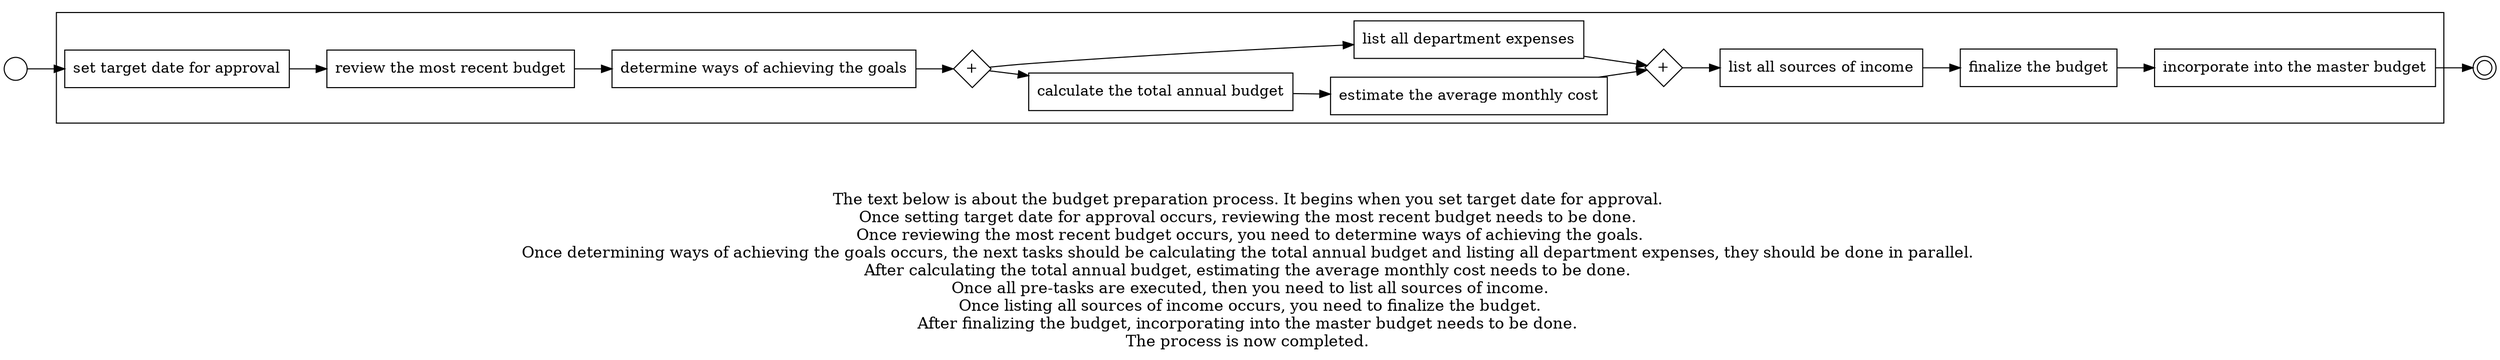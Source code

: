 digraph budget_preparation_process_113 {
	graph [rankdir=LR]
	START_NODE [label="" shape=circle width=0.3]
	subgraph CLUSTER_0 {
		"set target date for approval" [shape=box]
		"review the most recent budget" [shape=box]
		"set target date for approval" -> "review the most recent budget"
		"determine ways of achieving the goals" [shape=box]
		"review the most recent budget" -> "determine ways of achieving the goals"
		"AND_SPLIT--4. Projected expenses_YH20" [label="+" fixedsize=true shape=diamond width=0.5]
		"determine ways of achieving the goals" -> "AND_SPLIT--4. Projected expenses_YH20"
		"calculate the total annual budget" [shape=box]
		"AND_SPLIT--4. Projected expenses_YH20" -> "calculate the total annual budget"
		"list all department expenses" [shape=box]
		"AND_SPLIT--4. Projected expenses_YH20" -> "list all department expenses"
		"estimate the average monthly cost" [shape=box]
		"calculate the total annual budget" -> "estimate the average monthly cost"
		"AND_JOIN--4. Projected expenses_YH20" [label="+" fixedsize=true shape=diamond width=0.5]
		"estimate the average monthly cost" -> "AND_JOIN--4. Projected expenses_YH20"
		"list all department expenses" -> "AND_JOIN--4. Projected expenses_YH20"
		"list all sources of income" [shape=box]
		"AND_JOIN--4. Projected expenses_YH20" -> "list all sources of income"
		"finalize the budget" [shape=box]
		"list all sources of income" -> "finalize the budget"
		"incorporate into the master budget" [shape=box]
		"finalize the budget" -> "incorporate into the master budget"
	}
	START_NODE -> "set target date for approval"
	END_NODE [label="" shape=doublecircle width=0.2]
	"incorporate into the master budget" -> END_NODE
	fontsize=15 label="\n\n
The text below is about the budget preparation process. It begins when you set target date for approval. 
Once setting target date for approval occurs, reviewing the most recent budget needs to be done. 
Once reviewing the most recent budget occurs, you need to determine ways of achieving the goals.
Once determining ways of achieving the goals occurs, the next tasks should be calculating the total annual budget and listing all department expenses, they should be done in parallel. 
After calculating the total annual budget, estimating the average monthly cost needs to be done. 
Once all pre-tasks are executed, then you need to list all sources of income.
Once listing all sources of income occurs, you need to finalize the budget.
After finalizing the budget, incorporating into the master budget needs to be done. 
The process is now completed. 
"
}
